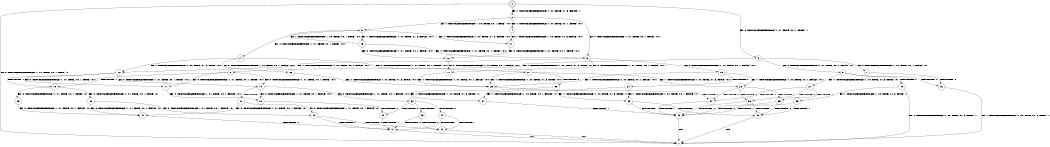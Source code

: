 digraph BCG {
size = "7, 10.5";
center = TRUE;
node [shape = circle];
0 [peripheries = 2];
0 -> 1 [label = "EX !0 !ATOMIC_EXCH_BRANCH (1, +1, TRUE, +0, 1, TRUE) !::"];
0 -> 2 [label = "EX !1 !ATOMIC_EXCH_BRANCH (1, +0, TRUE, +1, 3, FALSE) !::"];
0 -> 3 [label = "EX !0 !ATOMIC_EXCH_BRANCH (1, +1, TRUE, +0, 1, TRUE) !::"];
2 -> 4 [label = "EX !1 !ATOMIC_EXCH_BRANCH (1, +0, TRUE, +0, 1, TRUE) !:0:1:"];
2 -> 5 [label = "EX !0 !ATOMIC_EXCH_BRANCH (1, +1, TRUE, +0, 1, TRUE) !:0:1:"];
2 -> 6 [label = "EX !1 !ATOMIC_EXCH_BRANCH (1, +0, TRUE, +0, 1, TRUE) !:0:1:"];
3 -> 7 [label = "EX !0 !ATOMIC_EXCH_BRANCH (1, +1, TRUE, +0, 1, FALSE) !:0:"];
3 -> 8 [label = "EX !1 !ATOMIC_EXCH_BRANCH (1, +0, TRUE, +1, 3, TRUE) !:0:"];
3 -> 9 [label = "EX !0 !ATOMIC_EXCH_BRANCH (1, +1, TRUE, +0, 1, FALSE) !:0:"];
4 -> 10 [label = "EX !1 !ATOMIC_EXCH_BRANCH (1, +0, TRUE, +1, 3, FALSE) !:0:1:"];
5 -> 11 [label = "EX !0 !ATOMIC_EXCH_BRANCH (1, +1, TRUE, +0, 1, FALSE) !:0:1:"];
5 -> 12 [label = "EX !1 !ATOMIC_EXCH_BRANCH (1, +0, TRUE, +0, 1, FALSE) !:0:1:"];
5 -> 13 [label = "EX !0 !ATOMIC_EXCH_BRANCH (1, +1, TRUE, +0, 1, FALSE) !:0:1:"];
6 -> 10 [label = "EX !1 !ATOMIC_EXCH_BRANCH (1, +0, TRUE, +1, 3, FALSE) !:0:1:"];
6 -> 14 [label = "EX !0 !ATOMIC_EXCH_BRANCH (1, +1, TRUE, +0, 1, TRUE) !:0:1:"];
6 -> 15 [label = "EX !1 !ATOMIC_EXCH_BRANCH (1, +0, TRUE, +1, 3, FALSE) !:0:1:"];
7 -> 16 [label = "TERMINATE !0"];
8 -> 17 [label = "EX !0 !ATOMIC_EXCH_BRANCH (1, +1, TRUE, +0, 1, TRUE) !:0:1:"];
8 -> 18 [label = "TERMINATE !1"];
8 -> 19 [label = "EX !0 !ATOMIC_EXCH_BRANCH (1, +1, TRUE, +0, 1, TRUE) !:0:1:"];
9 -> 16 [label = "TERMINATE !0"];
9 -> 20 [label = "TERMINATE !0"];
9 -> 21 [label = "EX !1 !ATOMIC_EXCH_BRANCH (1, +0, TRUE, +1, 3, TRUE) !:0:"];
10 -> 22 [label = "EX !0 !ATOMIC_EXCH_BRANCH (1, +1, TRUE, +0, 1, TRUE) !:0:1:"];
11 -> 23 [label = "EX !1 !ATOMIC_EXCH_BRANCH (1, +0, TRUE, +0, 1, FALSE) !:0:1:"];
12 -> 17 [label = "EX !0 !ATOMIC_EXCH_BRANCH (1, +1, TRUE, +0, 1, TRUE) !:0:1:"];
12 -> 18 [label = "TERMINATE !1"];
12 -> 19 [label = "EX !0 !ATOMIC_EXCH_BRANCH (1, +1, TRUE, +0, 1, TRUE) !:0:1:"];
13 -> 23 [label = "EX !1 !ATOMIC_EXCH_BRANCH (1, +0, TRUE, +0, 1, FALSE) !:0:1:"];
13 -> 24 [label = "TERMINATE !0"];
13 -> 25 [label = "EX !1 !ATOMIC_EXCH_BRANCH (1, +0, TRUE, +0, 1, FALSE) !:0:1:"];
14 -> 26 [label = "EX !0 !ATOMIC_EXCH_BRANCH (1, +1, TRUE, +0, 1, FALSE) !:0:1:"];
14 -> 12 [label = "EX !1 !ATOMIC_EXCH_BRANCH (1, +0, TRUE, +1, 3, TRUE) !:0:1:"];
14 -> 27 [label = "EX !0 !ATOMIC_EXCH_BRANCH (1, +1, TRUE, +0, 1, FALSE) !:0:1:"];
15 -> 22 [label = "EX !0 !ATOMIC_EXCH_BRANCH (1, +1, TRUE, +0, 1, TRUE) !:0:1:"];
15 -> 5 [label = "EX !0 !ATOMIC_EXCH_BRANCH (1, +1, TRUE, +0, 1, TRUE) !:0:1:"];
15 -> 6 [label = "EX !1 !ATOMIC_EXCH_BRANCH (1, +0, TRUE, +0, 1, TRUE) !:0:1:"];
16 -> 1 [label = "EX !1 !ATOMIC_EXCH_BRANCH (1, +0, TRUE, +1, 3, TRUE) !::"];
17 -> 28 [label = "EX !0 !ATOMIC_EXCH_BRANCH (1, +1, TRUE, +0, 1, FALSE) !:0:1:"];
18 -> 29 [label = "EX !0 !ATOMIC_EXCH_BRANCH (1, +1, TRUE, +0, 1, TRUE) !:0:"];
18 -> 30 [label = "EX !0 !ATOMIC_EXCH_BRANCH (1, +1, TRUE, +0, 1, TRUE) !:0:"];
19 -> 28 [label = "EX !0 !ATOMIC_EXCH_BRANCH (1, +1, TRUE, +0, 1, FALSE) !:0:1:"];
19 -> 31 [label = "TERMINATE !1"];
19 -> 32 [label = "EX !0 !ATOMIC_EXCH_BRANCH (1, +1, TRUE, +0, 1, FALSE) !:0:1:"];
20 -> 1 [label = "EX !1 !ATOMIC_EXCH_BRANCH (1, +0, TRUE, +1, 3, TRUE) !::"];
20 -> 33 [label = "EX !1 !ATOMIC_EXCH_BRANCH (1, +0, TRUE, +1, 3, TRUE) !::"];
21 -> 34 [label = "TERMINATE !0"];
21 -> 35 [label = "TERMINATE !1"];
21 -> 36 [label = "TERMINATE !0"];
22 -> 11 [label = "EX !0 !ATOMIC_EXCH_BRANCH (1, +1, TRUE, +0, 1, FALSE) !:0:1:"];
23 -> 34 [label = "TERMINATE !0"];
24 -> 37 [label = "EX !1 !ATOMIC_EXCH_BRANCH (1, +0, TRUE, +0, 1, FALSE) !:1:"];
24 -> 38 [label = "EX !1 !ATOMIC_EXCH_BRANCH (1, +0, TRUE, +0, 1, FALSE) !:1:"];
25 -> 34 [label = "TERMINATE !0"];
25 -> 35 [label = "TERMINATE !1"];
25 -> 36 [label = "TERMINATE !0"];
26 -> 23 [label = "EX !1 !ATOMIC_EXCH_BRANCH (1, +0, TRUE, +1, 3, TRUE) !:0:1:"];
27 -> 23 [label = "EX !1 !ATOMIC_EXCH_BRANCH (1, +0, TRUE, +1, 3, TRUE) !:0:1:"];
27 -> 39 [label = "TERMINATE !0"];
27 -> 25 [label = "EX !1 !ATOMIC_EXCH_BRANCH (1, +0, TRUE, +1, 3, TRUE) !:0:1:"];
28 -> 40 [label = "TERMINATE !0"];
29 -> 41 [label = "EX !0 !ATOMIC_EXCH_BRANCH (1, +1, TRUE, +0, 1, FALSE) !:0:"];
30 -> 41 [label = "EX !0 !ATOMIC_EXCH_BRANCH (1, +1, TRUE, +0, 1, FALSE) !:0:"];
30 -> 42 [label = "EX !0 !ATOMIC_EXCH_BRANCH (1, +1, TRUE, +0, 1, FALSE) !:0:"];
31 -> 41 [label = "EX !0 !ATOMIC_EXCH_BRANCH (1, +1, TRUE, +0, 1, FALSE) !:0:"];
31 -> 42 [label = "EX !0 !ATOMIC_EXCH_BRANCH (1, +1, TRUE, +0, 1, FALSE) !:0:"];
32 -> 40 [label = "TERMINATE !0"];
32 -> 43 [label = "TERMINATE !1"];
32 -> 44 [label = "TERMINATE !0"];
33 -> 45 [label = "TERMINATE !1"];
33 -> 46 [label = "TERMINATE !1"];
34 -> 45 [label = "TERMINATE !1"];
35 -> 45 [label = "TERMINATE !0"];
35 -> 46 [label = "TERMINATE !0"];
36 -> 45 [label = "TERMINATE !1"];
36 -> 46 [label = "TERMINATE !1"];
37 -> 45 [label = "TERMINATE !1"];
38 -> 45 [label = "TERMINATE !1"];
38 -> 46 [label = "TERMINATE !1"];
39 -> 37 [label = "EX !1 !ATOMIC_EXCH_BRANCH (1, +0, TRUE, +1, 3, TRUE) !:1:"];
39 -> 38 [label = "EX !1 !ATOMIC_EXCH_BRANCH (1, +0, TRUE, +1, 3, TRUE) !:1:"];
40 -> 47 [label = "TERMINATE !1"];
41 -> 47 [label = "TERMINATE !0"];
42 -> 47 [label = "TERMINATE !0"];
42 -> 48 [label = "TERMINATE !0"];
43 -> 47 [label = "TERMINATE !0"];
43 -> 48 [label = "TERMINATE !0"];
44 -> 47 [label = "TERMINATE !1"];
44 -> 48 [label = "TERMINATE !1"];
45 -> 1 [label = "exit"];
46 -> 1 [label = "exit"];
47 -> 1 [label = "exit"];
48 -> 1 [label = "exit"];
}
